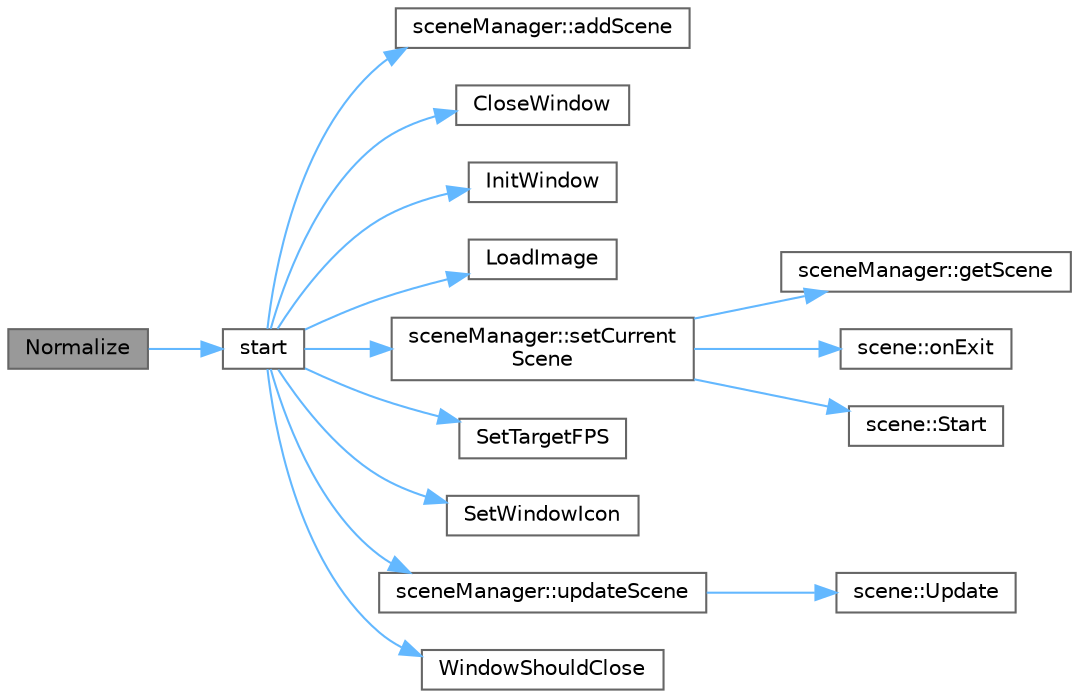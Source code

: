 digraph "Normalize"
{
 // INTERACTIVE_SVG=YES
 // LATEX_PDF_SIZE
  bgcolor="transparent";
  edge [fontname=Helvetica,fontsize=10,labelfontname=Helvetica,labelfontsize=10];
  node [fontname=Helvetica,fontsize=10,shape=box,height=0.2,width=0.4];
  rankdir="LR";
  Node1 [label="Normalize",height=0.2,width=0.4,color="gray40", fillcolor="grey60", style="filled", fontcolor="black",tooltip=" "];
  Node1 -> Node2 [color="steelblue1",style="solid"];
  Node2 [label="start",height=0.2,width=0.4,color="grey40", fillcolor="white", style="filled",URL="$main_8cpp.html#a60de64d75454385b23995437f1d72669",tooltip=" "];
  Node2 -> Node3 [color="steelblue1",style="solid"];
  Node3 [label="sceneManager::addScene",height=0.2,width=0.4,color="grey40", fillcolor="white", style="filled",URL="$classscene_manager.html#a45c552d829c98acdd6bb225bb7e941bc",tooltip=" "];
  Node2 -> Node4 [color="steelblue1",style="solid"];
  Node4 [label="CloseWindow",height=0.2,width=0.4,color="grey40", fillcolor="white", style="filled",URL="$raylib_8h.html#a1382776f563b2e87d0c6ba5837fc2b8b",tooltip=" "];
  Node2 -> Node5 [color="steelblue1",style="solid"];
  Node5 [label="InitWindow",height=0.2,width=0.4,color="grey40", fillcolor="white", style="filled",URL="$raylib_8h.html#a0cf9b0ddf8b9e2939b24085ed0d208c3",tooltip=" "];
  Node2 -> Node6 [color="steelblue1",style="solid"];
  Node6 [label="LoadImage",height=0.2,width=0.4,color="grey40", fillcolor="white", style="filled",URL="$raylib_8h.html#a9af7b0b1ffe158d8123f1fda7dbb6c45",tooltip=" "];
  Node2 -> Node7 [color="steelblue1",style="solid"];
  Node7 [label="sceneManager::setCurrent\lScene",height=0.2,width=0.4,color="grey40", fillcolor="white", style="filled",URL="$classscene_manager.html#aeb97acb15e0dd0b3aa2847a760f47078",tooltip=" "];
  Node7 -> Node8 [color="steelblue1",style="solid"];
  Node8 [label="sceneManager::getScene",height=0.2,width=0.4,color="grey40", fillcolor="white", style="filled",URL="$classscene_manager.html#a48c6d996c4a052e694d288ebbe117fe0",tooltip=" "];
  Node7 -> Node9 [color="steelblue1",style="solid"];
  Node9 [label="scene::onExit",height=0.2,width=0.4,color="grey40", fillcolor="white", style="filled",URL="$classscene.html#a75fdc3a309f484ee422bba31c71bad80",tooltip=" "];
  Node7 -> Node10 [color="steelblue1",style="solid"];
  Node10 [label="scene::Start",height=0.2,width=0.4,color="grey40", fillcolor="white", style="filled",URL="$classscene.html#a3607e35584006f62e88514b945437ba3",tooltip=" "];
  Node2 -> Node11 [color="steelblue1",style="solid"];
  Node11 [label="SetTargetFPS",height=0.2,width=0.4,color="grey40", fillcolor="white", style="filled",URL="$raylib_8h.html#a1ffc8aece4952bf99f488e192e77eb33",tooltip=" "];
  Node2 -> Node12 [color="steelblue1",style="solid"];
  Node12 [label="SetWindowIcon",height=0.2,width=0.4,color="grey40", fillcolor="white", style="filled",URL="$raylib_8h.html#abecf64f8429fc8625b1aa04ad8722c17",tooltip=" "];
  Node2 -> Node13 [color="steelblue1",style="solid"];
  Node13 [label="sceneManager::updateScene",height=0.2,width=0.4,color="grey40", fillcolor="white", style="filled",URL="$classscene_manager.html#ac32e2d8b41a627c40b89e5aa0a3f2a79",tooltip=" "];
  Node13 -> Node14 [color="steelblue1",style="solid"];
  Node14 [label="scene::Update",height=0.2,width=0.4,color="grey40", fillcolor="white", style="filled",URL="$classscene.html#a99f9fff5fe2ba51c3e28beed8777ffe0",tooltip=" "];
  Node2 -> Node15 [color="steelblue1",style="solid"];
  Node15 [label="WindowShouldClose",height=0.2,width=0.4,color="grey40", fillcolor="white", style="filled",URL="$raylib_8h.html#a14dab2feeb947c7810c3b8830ffee233",tooltip=" "];
}
